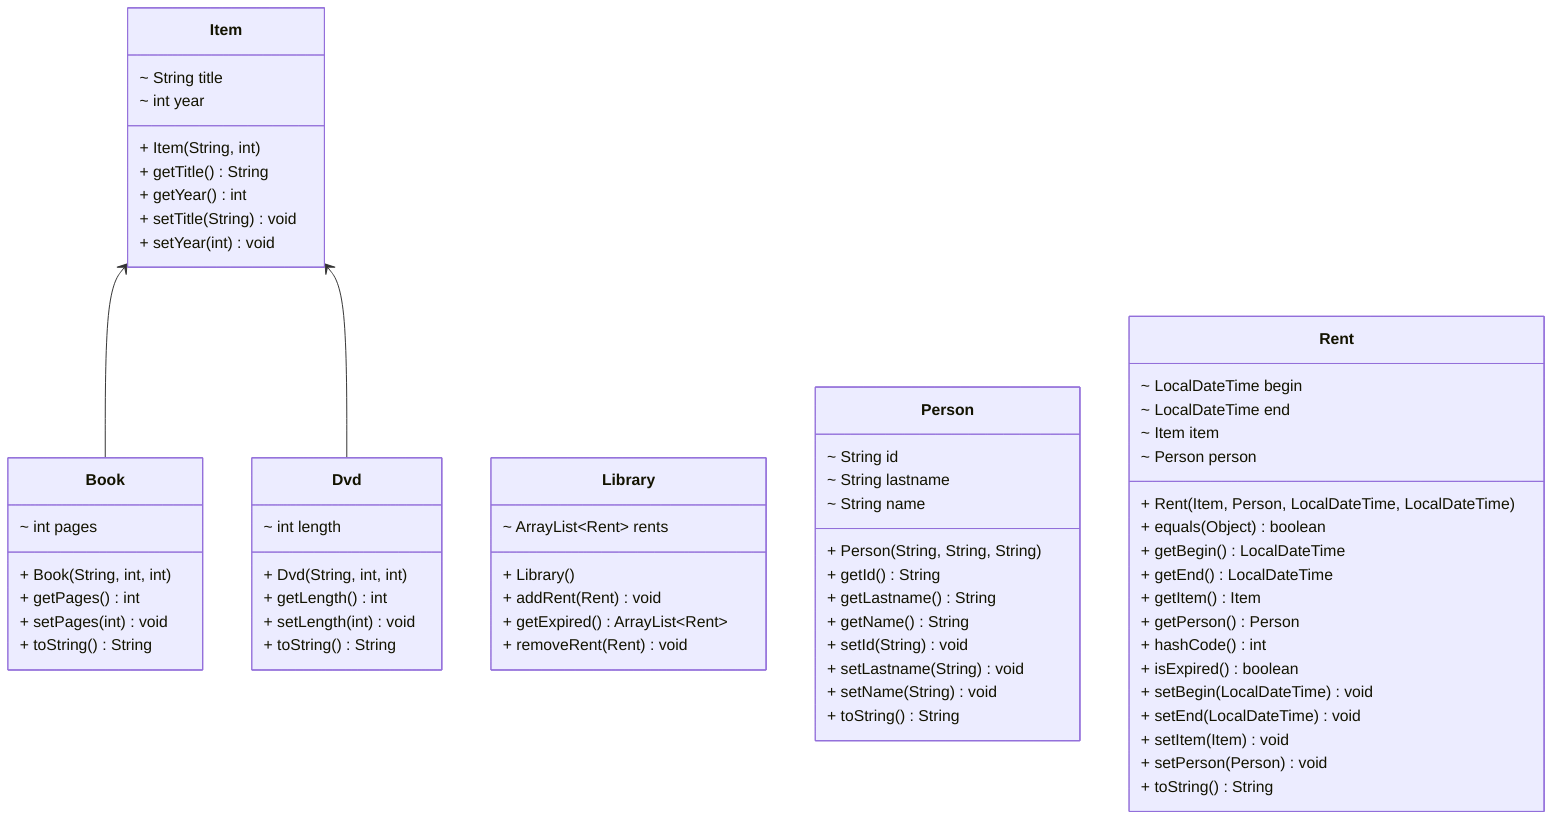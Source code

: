 classDiagram
direction BT
class Book {
  + Book(String, int, int) 
  ~ int pages
  + getPages() int
  + setPages(int) void
  + toString() String
}
class Dvd {
  + Dvd(String, int, int) 
  ~ int length
  + getLength() int
  + setLength(int) void
  + toString() String
}
class Item {
  + Item(String, int) 
  ~ String title
  ~ int year
  + getTitle() String
  + getYear() int
  + setTitle(String) void
  + setYear(int) void
}
class Library {
  + Library() 
  ~ ArrayList~Rent~ rents
  + addRent(Rent) void
  + getExpired() ArrayList~Rent~
  + removeRent(Rent) void
}
class Person {
  + Person(String, String, String) 
  ~ String id
  ~ String lastname
  ~ String name
  + getId() String
  + getLastname() String
  + getName() String
  + setId(String) void
  + setLastname(String) void
  + setName(String) void
  + toString() String
}
class Rent {
  + Rent(Item, Person, LocalDateTime, LocalDateTime) 
  ~ LocalDateTime begin
  ~ LocalDateTime end
  ~ Item item
  ~ Person person
  + equals(Object) boolean
  + getBegin() LocalDateTime
  + getEnd() LocalDateTime
  + getItem() Item
  + getPerson() Person
  + hashCode() int
  + isExpired() boolean
  + setBegin(LocalDateTime) void
  + setEnd(LocalDateTime) void
  + setItem(Item) void
  + setPerson(Person) void
  + toString() String
}

Book  -->  Item 
Dvd  -->  Item